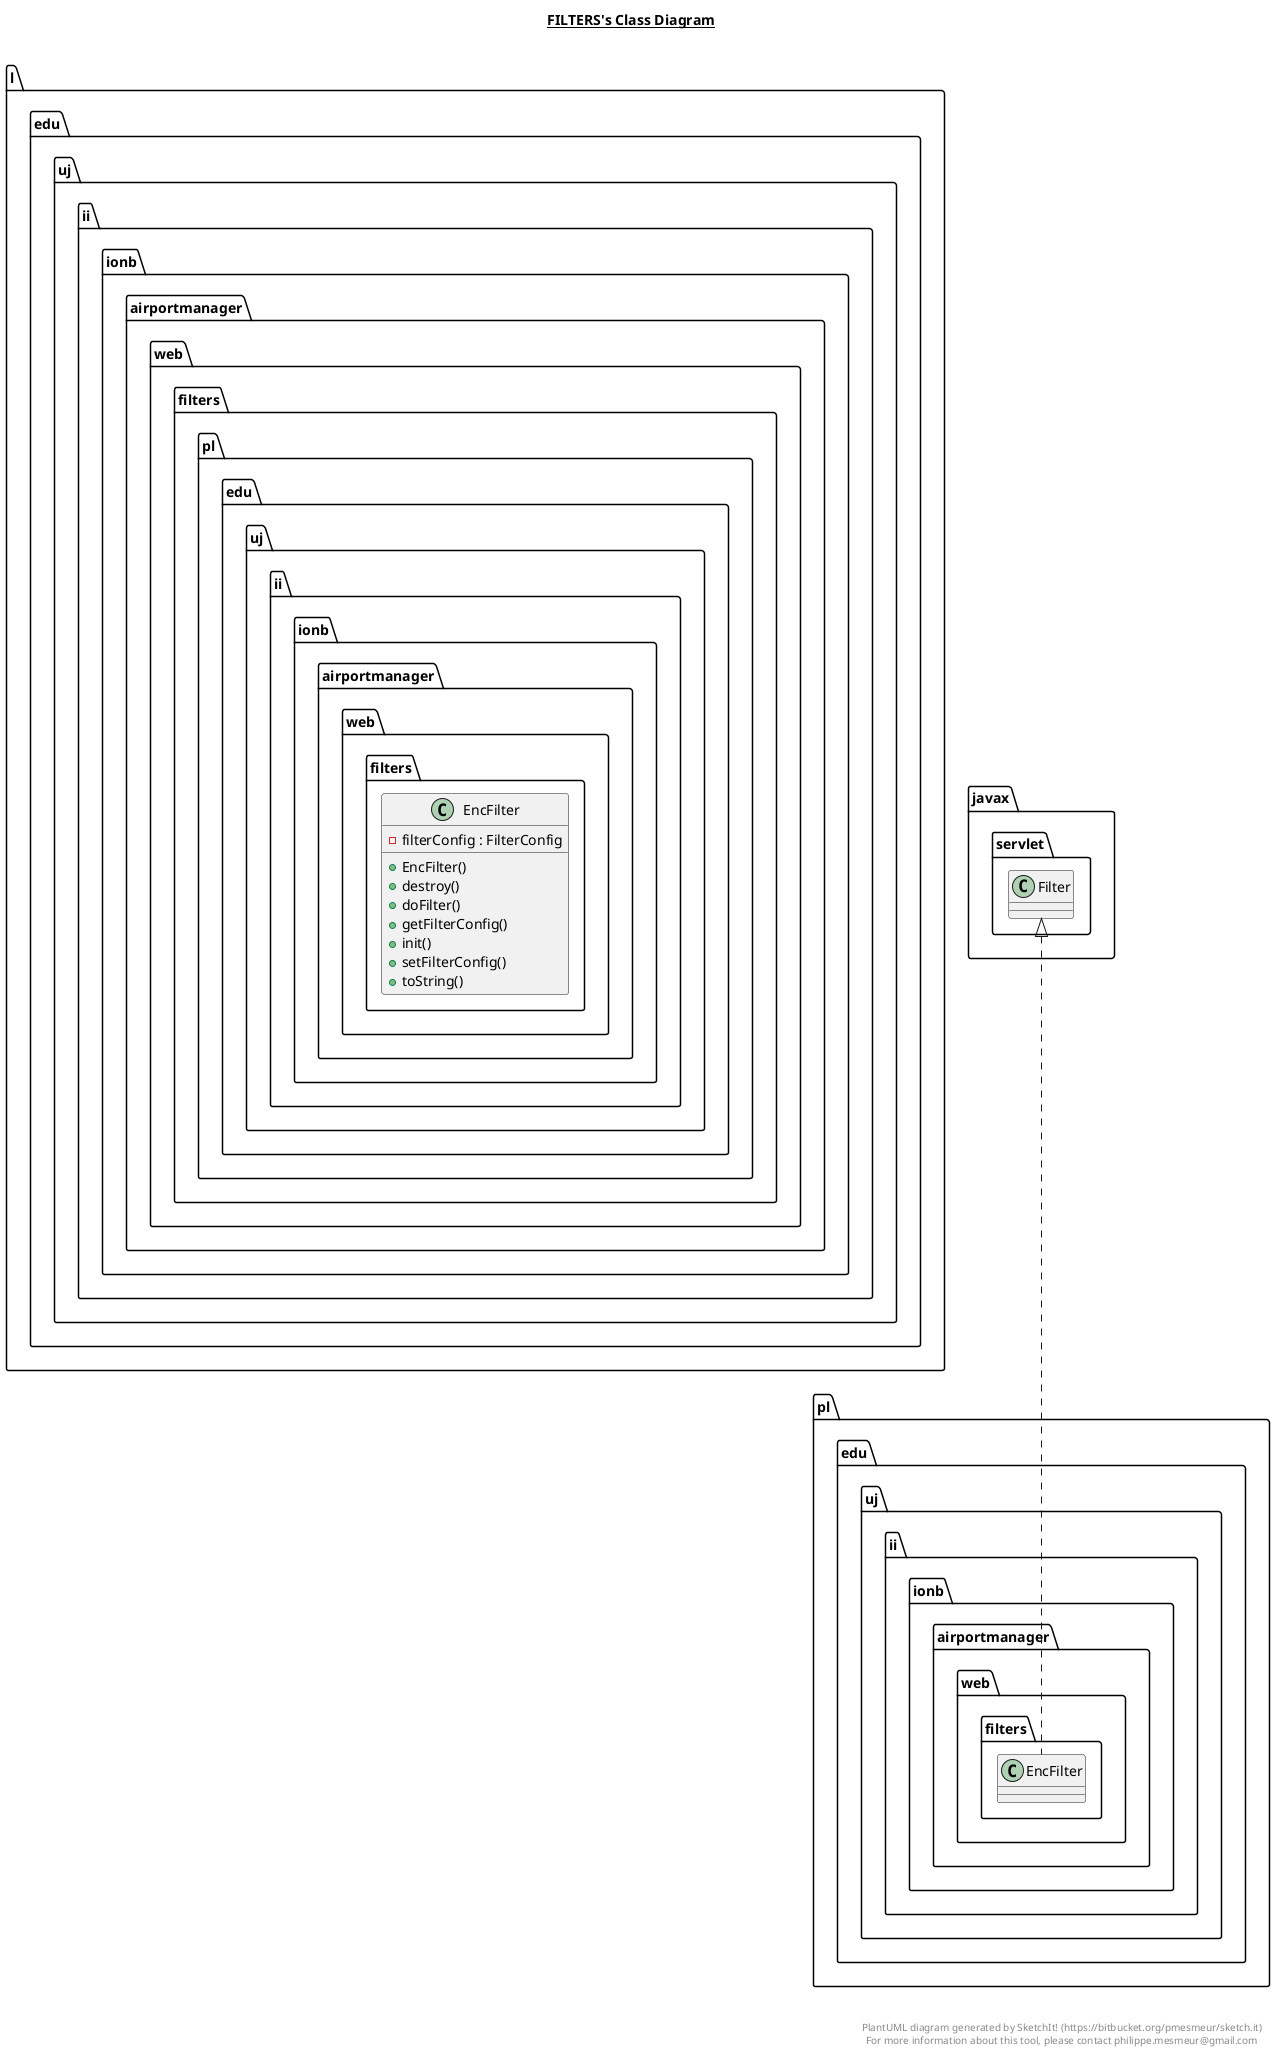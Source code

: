 @startuml

title __FILTERS's Class Diagram__\n


    namespace l.edu.uj.ii.ionb.airportmanager.web.filters {
      class pl.edu.uj.ii.ionb.airportmanager.web.filters.EncFilter {
          - filterConfig : FilterConfig
          + EncFilter()
          + destroy()
          + doFilter()
          + getFilterConfig()
          + init()
          + setFilterConfig()
          + toString()
      }
    }

  

  pl.edu.uj.ii.ionb.airportmanager.web.filters.EncFilter .up.|> javax.servlet.Filter


right footer


PlantUML diagram generated by SketchIt! (https://bitbucket.org/pmesmeur/sketch.it)
For more information about this tool, please contact philippe.mesmeur@gmail.com
endfooter

@enduml
